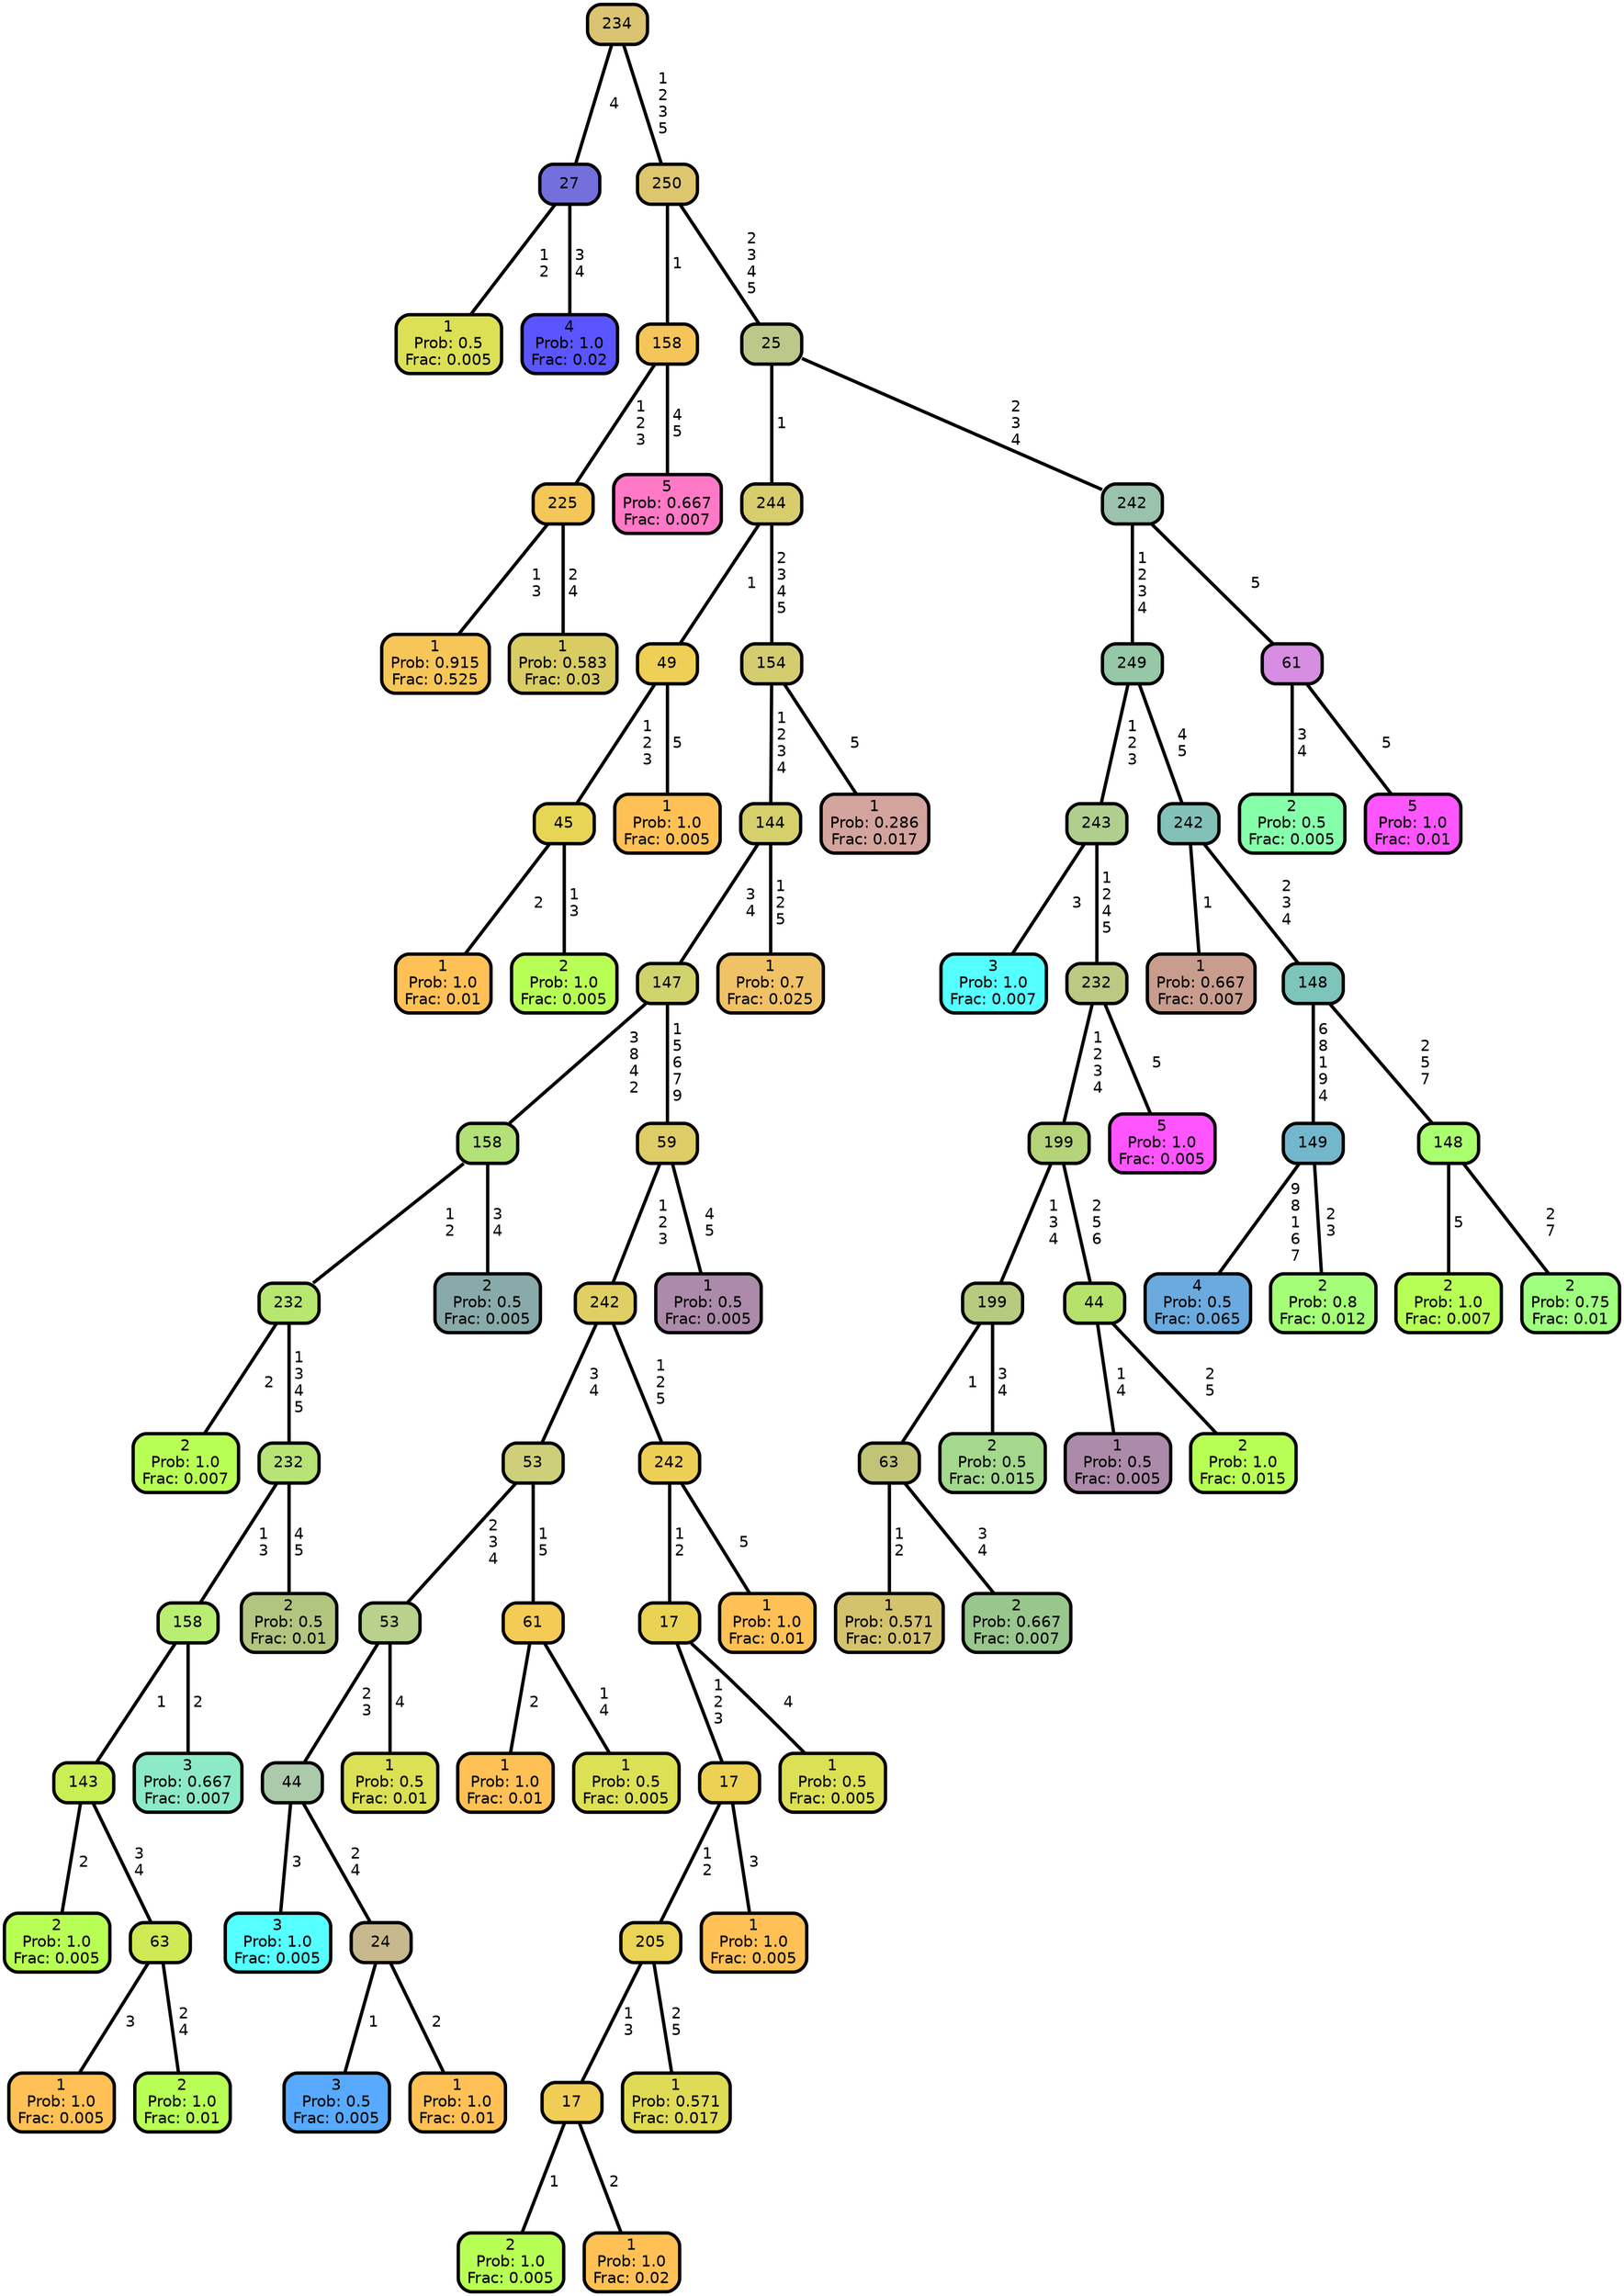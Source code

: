 graph Tree {
node [shape=box, style="filled, rounded",color="black",penwidth="3",fontcolor="black",                 fontname=helvetica] ;
graph [ranksep="0 equally", splines=straight,                 bgcolor=transparent, dpi=200] ;
edge [fontname=helvetica, color=black] ;
0 [label="1
Prob: 0.5
Frac: 0.005", fillcolor="#dbe055"] ;
1 [label="27", fillcolor="#7370dd"] ;
2 [label="4
Prob: 1.0
Frac: 0.02", fillcolor="#5a55ff"] ;
3 [label="234", fillcolor="#dac471"] ;
4 [label="1
Prob: 0.915
Frac: 0.525", fillcolor="#f7c658"] ;
5 [label="225", fillcolor="#f5c658"] ;
6 [label="1
Prob: 0.583
Frac: 0.03", fillcolor="#d9cc63"] ;
7 [label="158", fillcolor="#f5c55a"] ;
8 [label="5
Prob: 0.667
Frac: 0.007", fillcolor="#ff79c6"] ;
9 [label="250", fillcolor="#ddc66e"] ;
10 [label="1
Prob: 1.0
Frac: 0.01", fillcolor="#ffc155"] ;
11 [label="45", fillcolor="#e7d555"] ;
12 [label="2
Prob: 1.0
Frac: 0.005", fillcolor="#b8ff55"] ;
13 [label="49", fillcolor="#edd055"] ;
14 [label="1
Prob: 1.0
Frac: 0.005", fillcolor="#ffc155"] ;
15 [label="244", fillcolor="#d7cd6d"] ;
16 [label="2
Prob: 1.0
Frac: 0.007", fillcolor="#b8ff55"] ;
17 [label="232", fillcolor="#b7e771"] ;
18 [label="2
Prob: 1.0
Frac: 0.005", fillcolor="#b8ff55"] ;
19 [label="143", fillcolor="#c9ef55"] ;
20 [label="1
Prob: 1.0
Frac: 0.005", fillcolor="#ffc155"] ;
21 [label="63", fillcolor="#cfea55"] ;
22 [label="2
Prob: 1.0
Frac: 0.01", fillcolor="#b8ff55"] ;
23 [label="158", fillcolor="#b9ee73"] ;
24 [label="3
Prob: 0.667
Frac: 0.007", fillcolor="#8deac6"] ;
25 [label="232", fillcolor="#b7e377"] ;
26 [label="2
Prob: 0.5
Frac: 0.01", fillcolor="#b2c57f"] ;
27 [label="158", fillcolor="#b2e177"] ;
28 [label="2
Prob: 0.5
Frac: 0.005", fillcolor="#89aaaa"] ;
29 [label="147", fillcolor="#d0d36c"] ;
30 [label="3
Prob: 1.0
Frac: 0.005", fillcolor="#55ffff"] ;
31 [label="44", fillcolor="#aacaaa"] ;
32 [label="3
Prob: 0.5
Frac: 0.005", fillcolor="#57aaff"] ;
33 [label="24", fillcolor="#c7b98d"] ;
34 [label="1
Prob: 1.0
Frac: 0.01", fillcolor="#ffc155"] ;
35 [label="53", fillcolor="#bad18d"] ;
36 [label="1
Prob: 0.5
Frac: 0.01", fillcolor="#dbe055"] ;
37 [label="53", fillcolor="#cdcf7a"] ;
38 [label="1
Prob: 1.0
Frac: 0.01", fillcolor="#ffc155"] ;
39 [label="61", fillcolor="#f3cb55"] ;
40 [label="1
Prob: 0.5
Frac: 0.005", fillcolor="#dbe055"] ;
41 [label="242", fillcolor="#e0cf64"] ;
42 [label="2
Prob: 1.0
Frac: 0.005", fillcolor="#b8ff55"] ;
43 [label="17", fillcolor="#f0cd55"] ;
44 [label="1
Prob: 1.0
Frac: 0.02", fillcolor="#ffc155"] ;
45 [label="205", fillcolor="#ead355"] ;
46 [label="1
Prob: 0.571
Frac: 0.017", fillcolor="#e0db55"] ;
47 [label="17", fillcolor="#ecd155"] ;
48 [label="1
Prob: 1.0
Frac: 0.005", fillcolor="#ffc155"] ;
49 [label="17", fillcolor="#ead255"] ;
50 [label="1
Prob: 0.5
Frac: 0.005", fillcolor="#dbe055"] ;
51 [label="242", fillcolor="#edcf55"] ;
52 [label="1
Prob: 1.0
Frac: 0.01", fillcolor="#ffc155"] ;
53 [label="59", fillcolor="#decc67"] ;
54 [label="1
Prob: 0.5
Frac: 0.005", fillcolor="#ac8baa"] ;
55 [label="144", fillcolor="#d5d06b"] ;
56 [label="1
Prob: 0.7
Frac: 0.025", fillcolor="#f0c266"] ;
57 [label="154", fillcolor="#d4cd6f"] ;
58 [label="1
Prob: 0.286
Frac: 0.017", fillcolor="#d3a49d"] ;
59 [label="25", fillcolor="#bbc88a"] ;
60 [label="3
Prob: 1.0
Frac: 0.007", fillcolor="#55ffff"] ;
61 [label="243", fillcolor="#b0cf8f"] ;
62 [label="1
Prob: 0.571
Frac: 0.017", fillcolor="#d3c36d"] ;
63 [label="63", fillcolor="#c1c477"] ;
64 [label="2
Prob: 0.667
Frac: 0.007", fillcolor="#98c68d"] ;
65 [label="199", fillcolor="#b6cb7f"] ;
66 [label="2
Prob: 0.5
Frac: 0.015", fillcolor="#a3d88d"] ;
67 [label="199", fillcolor="#b5d378"] ;
68 [label="1
Prob: 0.5
Frac: 0.005", fillcolor="#ac8baa"] ;
69 [label="44", fillcolor="#b5e26a"] ;
70 [label="2
Prob: 1.0
Frac: 0.015", fillcolor="#b8ff55"] ;
71 [label="232", fillcolor="#bbc982"] ;
72 [label="5
Prob: 1.0
Frac: 0.005", fillcolor="#ff55ff"] ;
73 [label="249", fillcolor="#96c7a7"] ;
74 [label="1
Prob: 0.667
Frac: 0.007", fillcolor="#c89d8d"] ;
75 [label="242", fillcolor="#83c1b8"] ;
76 [label="4
Prob: 0.5
Frac: 0.065", fillcolor="#6aaade"] ;
77 [label="149", fillcolor="#73b7cd"] ;
78 [label="2
Prob: 0.8
Frac: 0.012", fillcolor="#a4ff77"] ;
79 [label="148", fillcolor="#7dc4bb"] ;
80 [label="2
Prob: 1.0
Frac: 0.007", fillcolor="#b8ff55"] ;
81 [label="148", fillcolor="#a9ff6d"] ;
82 [label="2
Prob: 0.75
Frac: 0.01", fillcolor="#9fff7f"] ;
83 [label="242", fillcolor="#9bc2ac"] ;
84 [label="2
Prob: 0.5
Frac: 0.005", fillcolor="#86ffaa"] ;
85 [label="61", fillcolor="#d68de2"] ;
86 [label="5
Prob: 1.0
Frac: 0.01", fillcolor="#ff55ff"] ;
1 -- 0 [label=" 1\n 2",penwidth=3] ;
1 -- 2 [label=" 3\n 4",penwidth=3] ;
3 -- 1 [label=" 4",penwidth=3] ;
3 -- 9 [label=" 1\n 2\n 3\n 5",penwidth=3] ;
5 -- 4 [label=" 1\n 3",penwidth=3] ;
5 -- 6 [label=" 2\n 4",penwidth=3] ;
7 -- 5 [label=" 1\n 2\n 3",penwidth=3] ;
7 -- 8 [label=" 4\n 5",penwidth=3] ;
9 -- 7 [label=" 1",penwidth=3] ;
9 -- 59 [label=" 2\n 3\n 4\n 5",penwidth=3] ;
11 -- 10 [label=" 2",penwidth=3] ;
11 -- 12 [label=" 1\n 3",penwidth=3] ;
13 -- 11 [label=" 1\n 2\n 3",penwidth=3] ;
13 -- 14 [label=" 5",penwidth=3] ;
15 -- 13 [label=" 1",penwidth=3] ;
15 -- 57 [label=" 2\n 3\n 4\n 5",penwidth=3] ;
17 -- 16 [label=" 2",penwidth=3] ;
17 -- 25 [label=" 1\n 3\n 4\n 5",penwidth=3] ;
19 -- 18 [label=" 2",penwidth=3] ;
19 -- 21 [label=" 3\n 4",penwidth=3] ;
21 -- 20 [label=" 3",penwidth=3] ;
21 -- 22 [label=" 2\n 4",penwidth=3] ;
23 -- 19 [label=" 1",penwidth=3] ;
23 -- 24 [label=" 2",penwidth=3] ;
25 -- 23 [label=" 1\n 3",penwidth=3] ;
25 -- 26 [label=" 4\n 5",penwidth=3] ;
27 -- 17 [label=" 1\n 2",penwidth=3] ;
27 -- 28 [label=" 3\n 4",penwidth=3] ;
29 -- 27 [label=" 3\n 8\n 4\n 2",penwidth=3] ;
29 -- 53 [label=" 1\n 5\n 6\n 7\n 9",penwidth=3] ;
31 -- 30 [label=" 3",penwidth=3] ;
31 -- 33 [label=" 2\n 4",penwidth=3] ;
33 -- 32 [label=" 1",penwidth=3] ;
33 -- 34 [label=" 2",penwidth=3] ;
35 -- 31 [label=" 2\n 3",penwidth=3] ;
35 -- 36 [label=" 4",penwidth=3] ;
37 -- 35 [label=" 2\n 3\n 4",penwidth=3] ;
37 -- 39 [label=" 1\n 5",penwidth=3] ;
39 -- 38 [label=" 2",penwidth=3] ;
39 -- 40 [label=" 1\n 4",penwidth=3] ;
41 -- 37 [label=" 3\n 4",penwidth=3] ;
41 -- 51 [label=" 1\n 2\n 5",penwidth=3] ;
43 -- 42 [label=" 1",penwidth=3] ;
43 -- 44 [label=" 2",penwidth=3] ;
45 -- 43 [label=" 1\n 3",penwidth=3] ;
45 -- 46 [label=" 2\n 5",penwidth=3] ;
47 -- 45 [label=" 1\n 2",penwidth=3] ;
47 -- 48 [label=" 3",penwidth=3] ;
49 -- 47 [label=" 1\n 2\n 3",penwidth=3] ;
49 -- 50 [label=" 4",penwidth=3] ;
51 -- 49 [label=" 1\n 2",penwidth=3] ;
51 -- 52 [label=" 5",penwidth=3] ;
53 -- 41 [label=" 1\n 2\n 3",penwidth=3] ;
53 -- 54 [label=" 4\n 5",penwidth=3] ;
55 -- 29 [label=" 3\n 4",penwidth=3] ;
55 -- 56 [label=" 1\n 2\n 5",penwidth=3] ;
57 -- 55 [label=" 1\n 2\n 3\n 4",penwidth=3] ;
57 -- 58 [label=" 5",penwidth=3] ;
59 -- 15 [label=" 1",penwidth=3] ;
59 -- 83 [label=" 2\n 3\n 4",penwidth=3] ;
61 -- 60 [label=" 3",penwidth=3] ;
61 -- 71 [label=" 1\n 2\n 4\n 5",penwidth=3] ;
63 -- 62 [label=" 1\n 2",penwidth=3] ;
63 -- 64 [label=" 3\n 4",penwidth=3] ;
65 -- 63 [label=" 1",penwidth=3] ;
65 -- 66 [label=" 3\n 4",penwidth=3] ;
67 -- 65 [label=" 1\n 3\n 4",penwidth=3] ;
67 -- 69 [label=" 2\n 5\n 6",penwidth=3] ;
69 -- 68 [label=" 1\n 4",penwidth=3] ;
69 -- 70 [label=" 2\n 5",penwidth=3] ;
71 -- 67 [label=" 1\n 2\n 3\n 4",penwidth=3] ;
71 -- 72 [label=" 5",penwidth=3] ;
73 -- 61 [label=" 1\n 2\n 3",penwidth=3] ;
73 -- 75 [label=" 4\n 5",penwidth=3] ;
75 -- 74 [label=" 1",penwidth=3] ;
75 -- 79 [label=" 2\n 3\n 4",penwidth=3] ;
77 -- 76 [label=" 9\n 8\n 1\n 6\n 7",penwidth=3] ;
77 -- 78 [label=" 2\n 3",penwidth=3] ;
79 -- 77 [label=" 6\n 8\n 1\n 9\n 4",penwidth=3] ;
79 -- 81 [label=" 2\n 5\n 7",penwidth=3] ;
81 -- 80 [label=" 5",penwidth=3] ;
81 -- 82 [label=" 2\n 7",penwidth=3] ;
83 -- 73 [label=" 1\n 2\n 3\n 4",penwidth=3] ;
83 -- 85 [label=" 5",penwidth=3] ;
85 -- 84 [label=" 3\n 4",penwidth=3] ;
85 -- 86 [label=" 5",penwidth=3] ;
{rank = same;}}